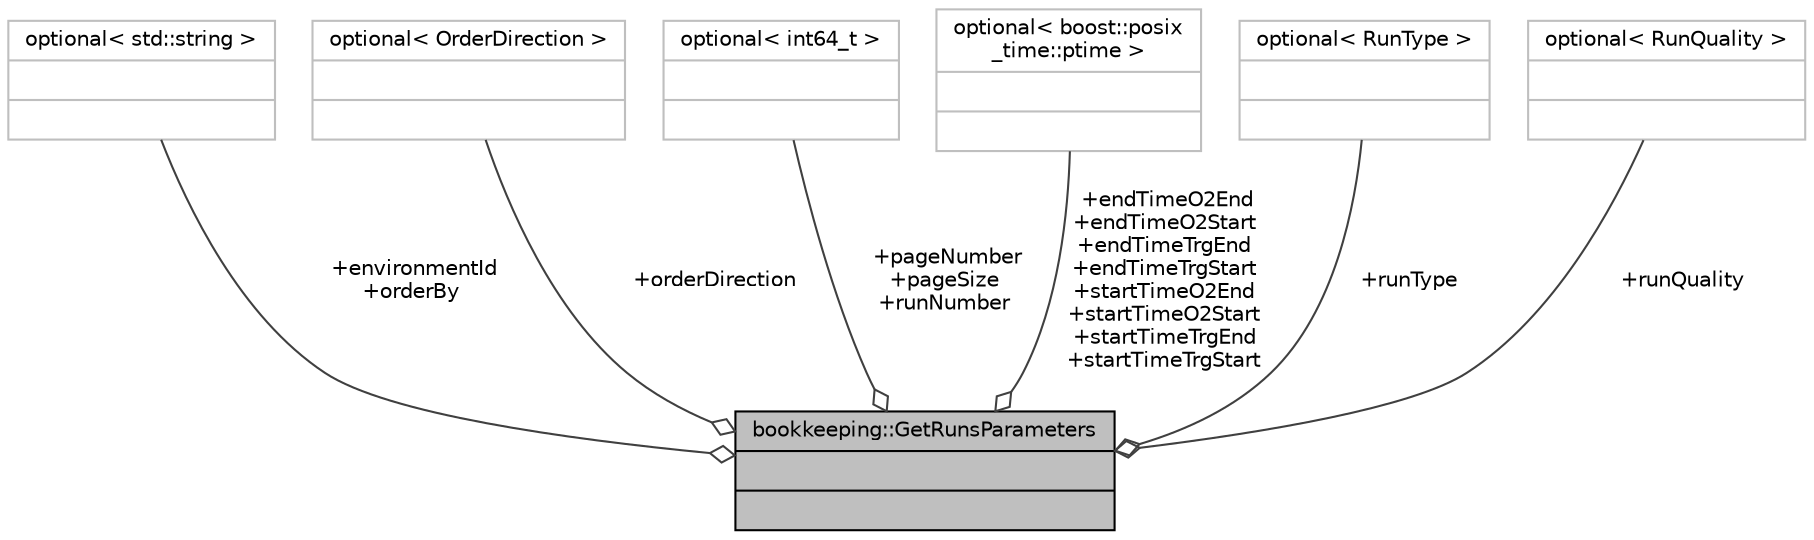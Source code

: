 digraph "bookkeeping::GetRunsParameters"
{
 // INTERACTIVE_SVG=YES
 // LATEX_PDF_SIZE
  bgcolor="transparent";
  edge [fontname="Helvetica",fontsize="10",labelfontname="Helvetica",labelfontsize="10"];
  node [fontname="Helvetica",fontsize="10",shape=record];
  Node1 [label="{bookkeeping::GetRunsParameters\n||}",height=0.2,width=0.4,color="black", fillcolor="grey75", style="filled", fontcolor="black",tooltip=" "];
  Node2 -> Node1 [color="grey25",fontsize="10",style="solid",label=" +environmentId\n+orderBy" ,arrowhead="odiamond",fontname="Helvetica"];
  Node2 [label="{optional\< std::string \>\n||}",height=0.2,width=0.4,color="grey75",tooltip=" "];
  Node3 -> Node1 [color="grey25",fontsize="10",style="solid",label=" +orderDirection" ,arrowhead="odiamond",fontname="Helvetica"];
  Node3 [label="{optional\< OrderDirection \>\n||}",height=0.2,width=0.4,color="grey75",tooltip=" "];
  Node4 -> Node1 [color="grey25",fontsize="10",style="solid",label=" +pageNumber\n+pageSize\n+runNumber" ,arrowhead="odiamond",fontname="Helvetica"];
  Node4 [label="{optional\< int64_t \>\n||}",height=0.2,width=0.4,color="grey75",tooltip=" "];
  Node5 -> Node1 [color="grey25",fontsize="10",style="solid",label=" +endTimeO2End\n+endTimeO2Start\n+endTimeTrgEnd\n+endTimeTrgStart\n+startTimeO2End\n+startTimeO2Start\n+startTimeTrgEnd\n+startTimeTrgStart" ,arrowhead="odiamond",fontname="Helvetica"];
  Node5 [label="{optional\< boost::posix\l_time::ptime \>\n||}",height=0.2,width=0.4,color="grey75",tooltip=" "];
  Node6 -> Node1 [color="grey25",fontsize="10",style="solid",label=" +runType" ,arrowhead="odiamond",fontname="Helvetica"];
  Node6 [label="{optional\< RunType \>\n||}",height=0.2,width=0.4,color="grey75",tooltip=" "];
  Node7 -> Node1 [color="grey25",fontsize="10",style="solid",label=" +runQuality" ,arrowhead="odiamond",fontname="Helvetica"];
  Node7 [label="{optional\< RunQuality \>\n||}",height=0.2,width=0.4,color="grey75",tooltip=" "];
}
